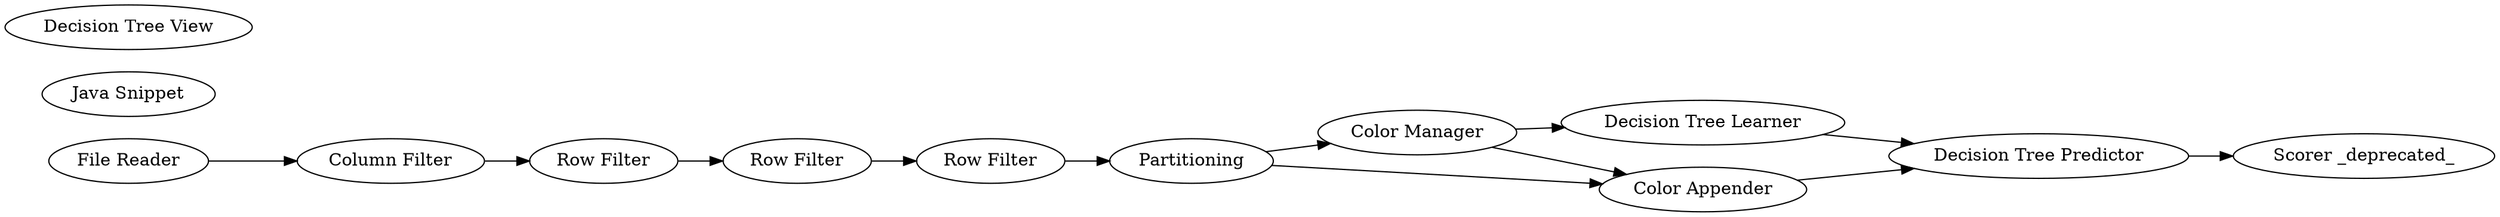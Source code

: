 digraph {
	1 [label="File Reader"]
	2 [label="Column Filter"]
	3 [label="Row Filter"]
	4 [label=Partitioning]
	5 [label="Scorer _deprecated_"]
	8 [label="Java Snippet"]
	9 [label="Color Manager"]
	11 [label="Row Filter"]
	17 [label="Decision Tree Learner"]
	18 [label="Decision Tree View"]
	19 [label="Color Appender"]
	20 [label="Row Filter"]
	21 [label="Decision Tree Predictor"]
	1 -> 2
	2 -> 3
	3 -> 11
	4 -> 9
	4 -> 19
	9 -> 17
	9 -> 19
	11 -> 20
	17 -> 21
	19 -> 21
	20 -> 4
	21 -> 5
	rankdir=LR
}
